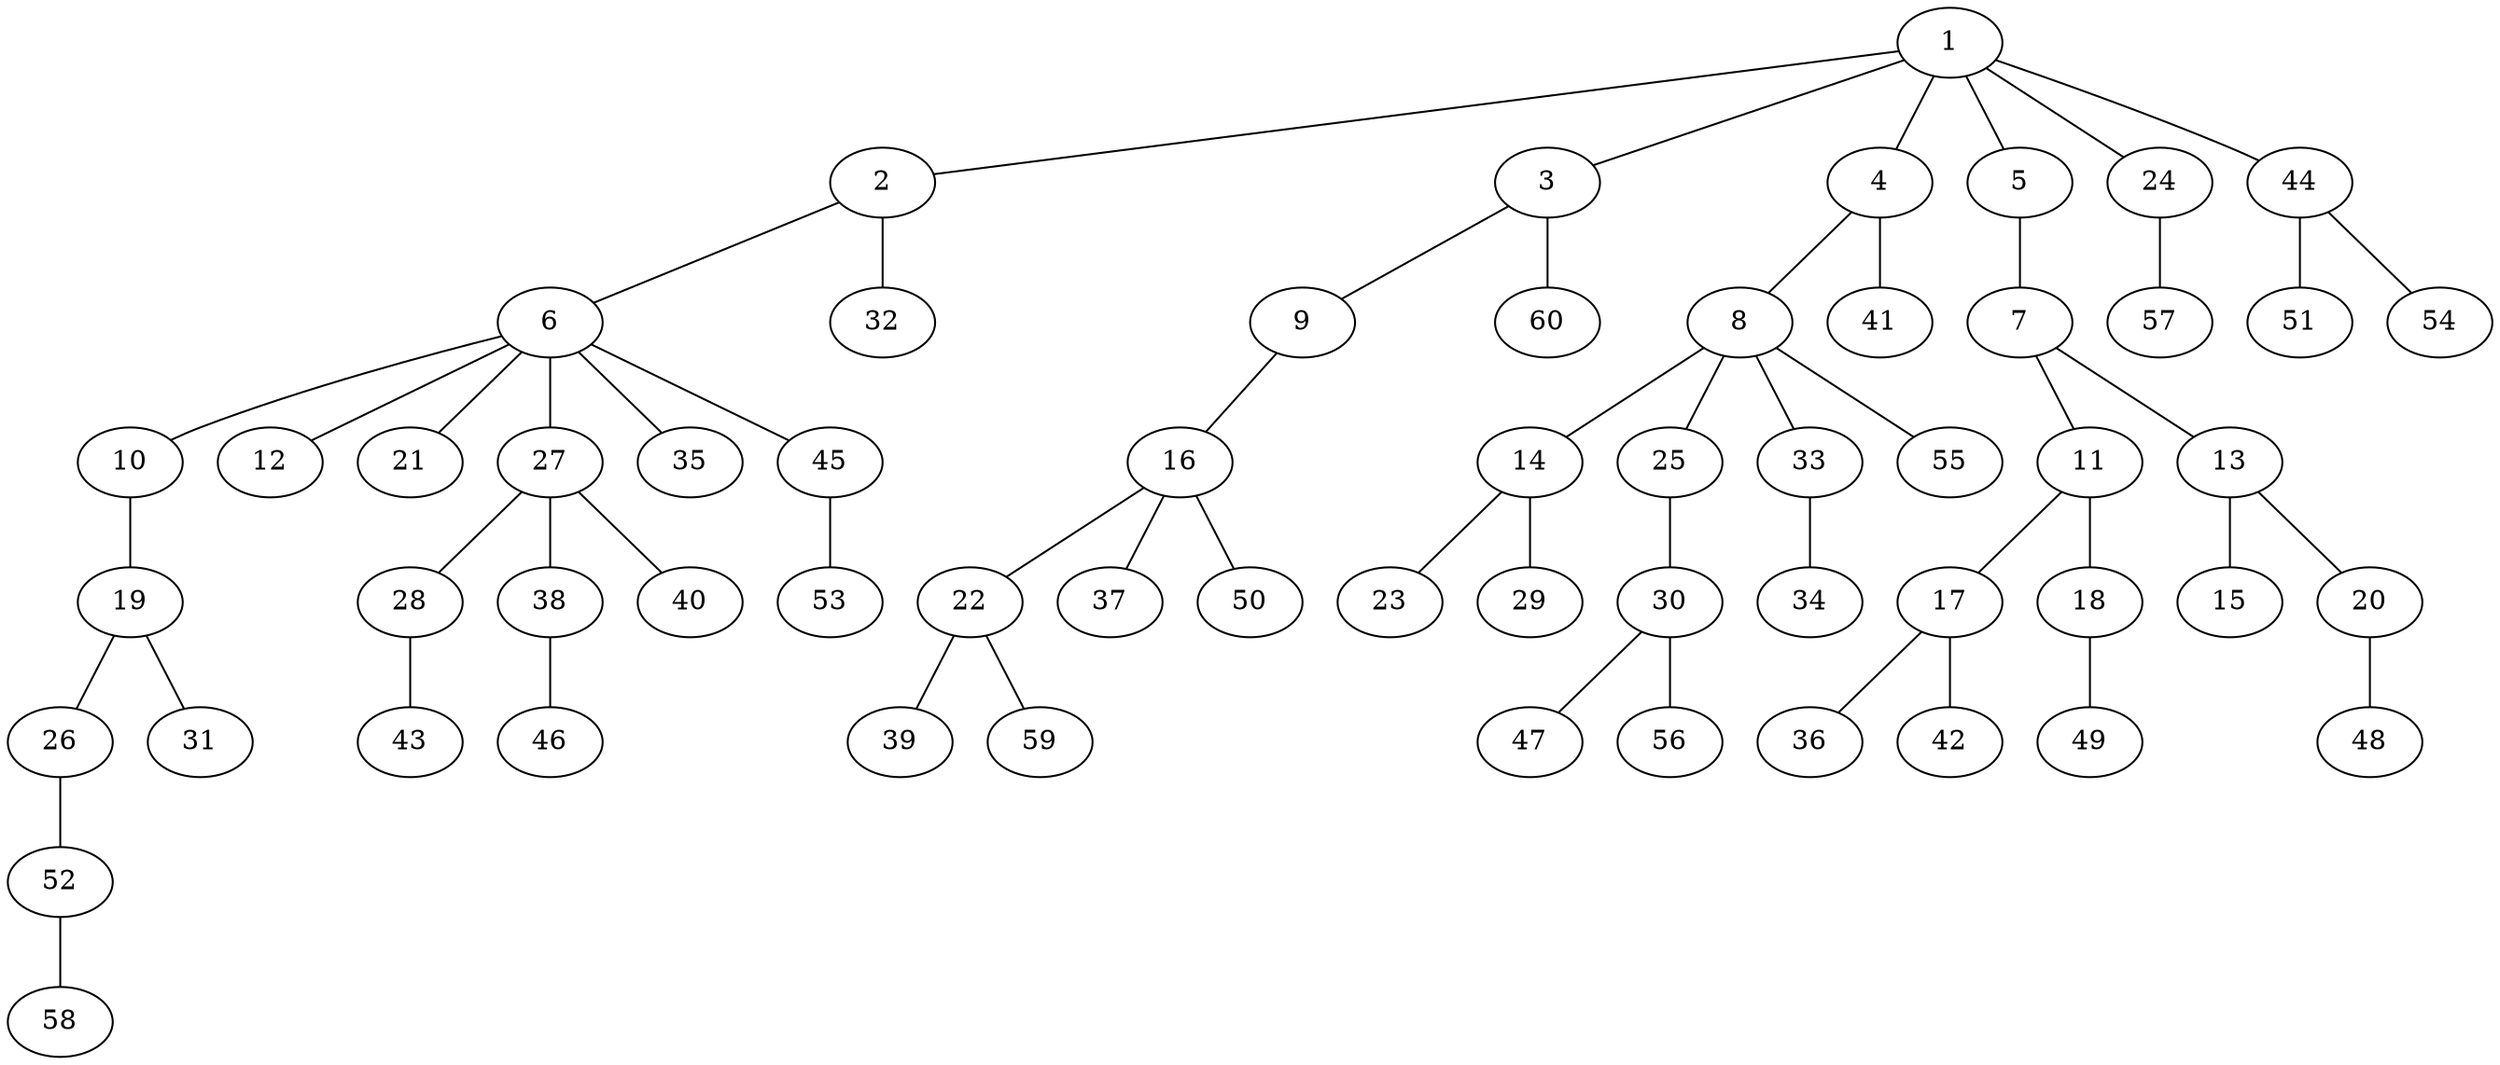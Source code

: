 graph graphname {1--2
1--3
1--4
1--5
1--24
1--44
2--6
2--32
3--9
3--60
4--8
4--41
5--7
6--10
6--12
6--21
6--27
6--35
6--45
7--11
7--13
8--14
8--25
8--33
8--55
9--16
10--19
11--17
11--18
13--15
13--20
14--23
14--29
16--22
16--37
16--50
17--36
17--42
18--49
19--26
19--31
20--48
22--39
22--59
24--57
25--30
26--52
27--28
27--38
27--40
28--43
30--47
30--56
33--34
38--46
44--51
44--54
45--53
52--58
}